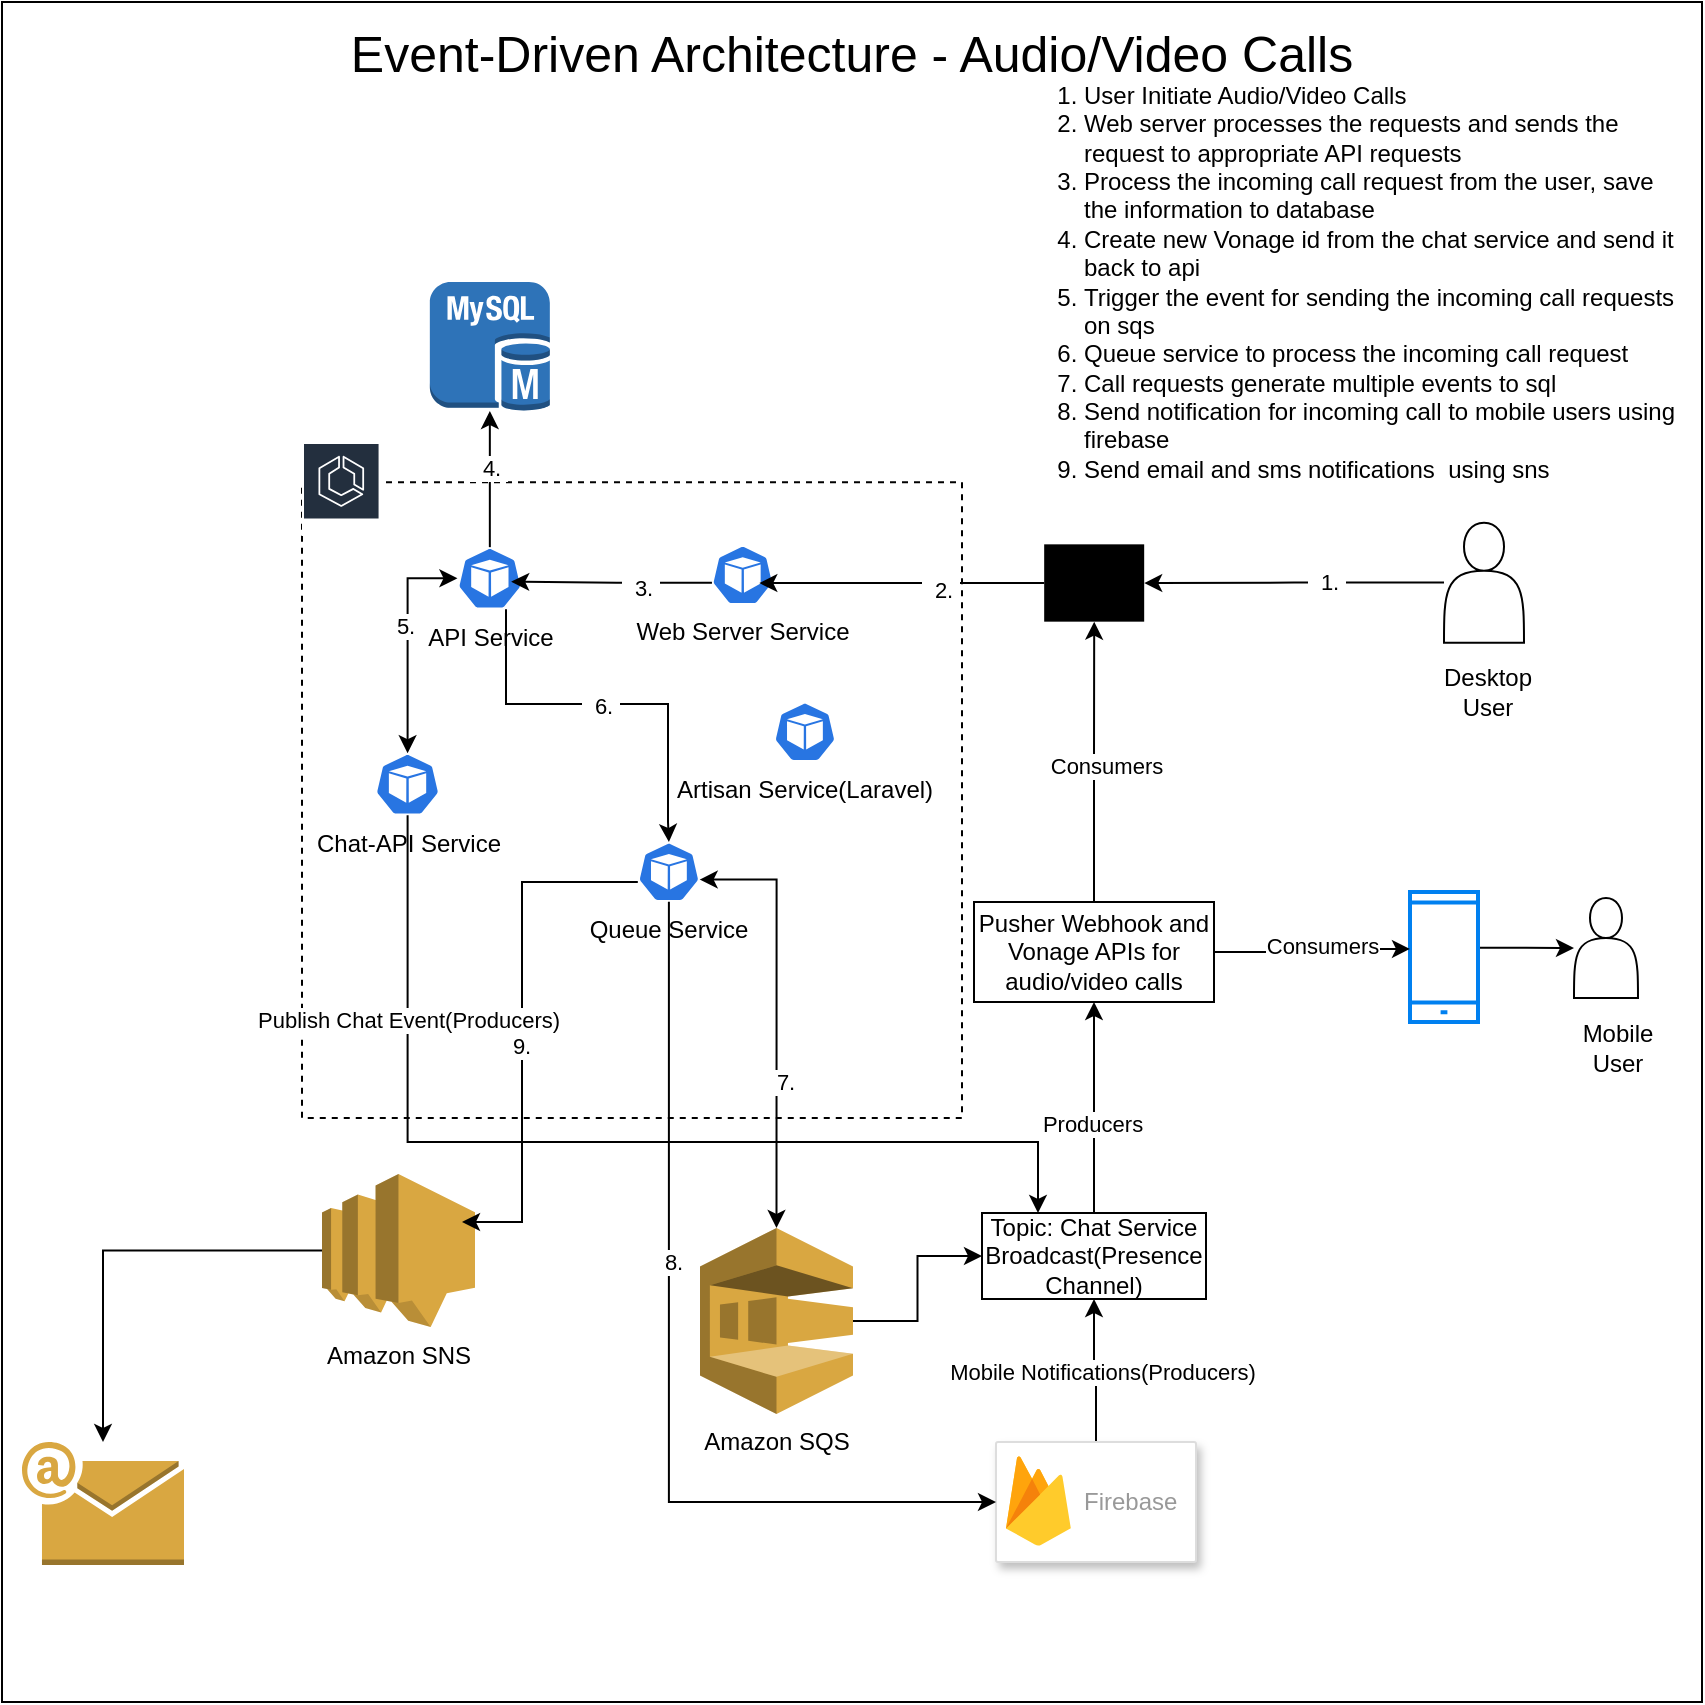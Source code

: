 <mxfile version="26.2.2">
  <diagram name="Page-1" id="_GczGbuA_trtGoe4T5nF">
    <mxGraphModel dx="1354" dy="779" grid="1" gridSize="10" guides="1" tooltips="1" connect="1" arrows="1" fold="1" page="1" pageScale="1" pageWidth="850" pageHeight="1100" math="0" shadow="0">
      <root>
        <mxCell id="0" />
        <mxCell id="1" parent="0" />
        <mxCell id="KD8z_VLSOWN3E_mmizZI-88" value="AWS Cloud" style="sketch=0;outlineConnect=0;gradientColor=none;html=1;whiteSpace=wrap;fontSize=12;fontStyle=0;shape=mxgraph.aws4.group;grIcon=mxgraph.aws4.group_aws_cloud;strokeColor=#858B94;fillColor=none;verticalAlign=top;align=left;spacingLeft=30;fontColor=#858B94;dashed=0;" vertex="1" parent="1">
          <mxGeometry x="110" y="110" width="390" height="590" as="geometry" />
        </mxCell>
        <mxCell id="KD8z_VLSOWN3E_mmizZI-97" value="" style="rounded=0;whiteSpace=wrap;html=1;" vertex="1" parent="1">
          <mxGeometry width="850" height="850" as="geometry" />
        </mxCell>
        <mxCell id="KD8z_VLSOWN3E_mmizZI-5" value="" style="group" vertex="1" connectable="0" parent="1">
          <mxGeometry x="150" y="220" width="330" height="338" as="geometry" />
        </mxCell>
        <mxCell id="KD8z_VLSOWN3E_mmizZI-3" value="" style="rounded=0;whiteSpace=wrap;html=1;dashed=1;" vertex="1" parent="KD8z_VLSOWN3E_mmizZI-5">
          <mxGeometry y="20.12" width="330" height="317.88" as="geometry" />
        </mxCell>
        <mxCell id="KD8z_VLSOWN3E_mmizZI-2" value="" style="sketch=0;outlineConnect=0;fontColor=#232F3E;gradientColor=none;strokeColor=#ffffff;fillColor=#232F3E;dashed=0;verticalLabelPosition=middle;verticalAlign=bottom;align=center;html=1;whiteSpace=wrap;fontSize=10;fontStyle=1;spacing=3;shape=mxgraph.aws4.productIcon;prIcon=mxgraph.aws4.ecs;" vertex="1" parent="KD8z_VLSOWN3E_mmizZI-5">
          <mxGeometry width="39.286" height="46.944" as="geometry" />
        </mxCell>
        <mxCell id="KD8z_VLSOWN3E_mmizZI-40" style="edgeStyle=orthogonalEdgeStyle;rounded=0;orthogonalLoop=1;jettySize=auto;html=1;startArrow=classic;startFill=1;" edge="1" parent="KD8z_VLSOWN3E_mmizZI-5" source="KD8z_VLSOWN3E_mmizZI-14" target="KD8z_VLSOWN3E_mmizZI-39">
          <mxGeometry relative="1" as="geometry" />
        </mxCell>
        <mxCell id="KD8z_VLSOWN3E_mmizZI-57" value="&amp;nbsp; 5.&amp;nbsp;" style="edgeLabel;html=1;align=center;verticalAlign=middle;resizable=0;points=[];" vertex="1" connectable="0" parent="KD8z_VLSOWN3E_mmizZI-40">
          <mxGeometry x="-0.115" y="-3" relative="1" as="geometry">
            <mxPoint y="-1" as="offset" />
          </mxGeometry>
        </mxCell>
        <mxCell id="KD8z_VLSOWN3E_mmizZI-14" value="&lt;span style=&quot;caret-color: rgb(189, 199, 212);&quot;&gt;API Service&lt;/span&gt;" style="aspect=fixed;sketch=0;html=1;dashed=0;whitespace=wrap;verticalLabelPosition=bottom;verticalAlign=top;fillColor=#2875E2;strokeColor=#ffffff;points=[[0.005,0.63,0],[0.1,0.2,0],[0.9,0.2,0],[0.5,0,0],[0.995,0.63,0],[0.72,0.99,0],[0.5,1,0],[0.28,0.99,0]];shape=mxgraph.kubernetes.icon2;prIcon=pod;fontColor=light-dark(#000000,#FFFFFF);" vertex="1" parent="KD8z_VLSOWN3E_mmizZI-5">
          <mxGeometry x="77.723" y="52.578" width="32.391" height="31.098" as="geometry" />
        </mxCell>
        <mxCell id="KD8z_VLSOWN3E_mmizZI-13" value="&lt;span style=&quot;caret-color: rgb(189, 199, 212);&quot;&gt;Web Server Service&lt;/span&gt;" style="aspect=fixed;sketch=0;html=1;dashed=0;whitespace=wrap;verticalLabelPosition=bottom;verticalAlign=top;fillColor=#2875E2;strokeColor=#ffffff;points=[[0.005,0.63,0],[0.1,0.2,0],[0.9,0.2,0],[0.5,0,0],[0.995,0.63,0],[0.72,0.99,0],[0.5,1,0],[0.28,0.99,0]];shape=mxgraph.kubernetes.icon2;prIcon=pod;fontColor=light-dark(#000000,#FFFFFF);" vertex="1" parent="KD8z_VLSOWN3E_mmizZI-5">
          <mxGeometry x="204.822" y="51.576" width="31.098" height="29.854" as="geometry" />
        </mxCell>
        <mxCell id="KD8z_VLSOWN3E_mmizZI-15" value="&lt;span style=&quot;caret-color: rgb(189, 199, 212);&quot;&gt;Artisan Service(Laravel)&lt;/span&gt;" style="aspect=fixed;sketch=0;html=1;dashed=0;whitespace=wrap;verticalLabelPosition=bottom;verticalAlign=top;fillColor=#2875E2;strokeColor=#ffffff;points=[[0.005,0.63,0],[0.1,0.2,0],[0.9,0.2,0],[0.5,0,0],[0.995,0.63,0],[0.72,0.99,0],[0.5,1,0],[0.28,0.99,0]];shape=mxgraph.kubernetes.icon2;prIcon=pod;fontColor=light-dark(#000000,#FFFFFF);" vertex="1" parent="KD8z_VLSOWN3E_mmizZI-5">
          <mxGeometry x="235.921" y="130.003" width="31.098" height="29.854" as="geometry" />
        </mxCell>
        <mxCell id="KD8z_VLSOWN3E_mmizZI-16" value="&lt;span style=&quot;caret-color: rgb(189, 199, 212);&quot;&gt;Queue Service&lt;/span&gt;" style="aspect=fixed;sketch=0;html=1;dashed=0;whitespace=wrap;verticalLabelPosition=bottom;verticalAlign=top;fillColor=#2875E2;strokeColor=#ffffff;points=[[0.005,0.63,0],[0.1,0.2,0],[0.9,0.2,0],[0.5,0,0],[0.995,0.63,0],[0.72,0.99,0],[0.5,1,0],[0.28,0.99,0]];shape=mxgraph.kubernetes.icon2;prIcon=pod;fontColor=light-dark(#000000,#FFFFFF);" vertex="1" parent="KD8z_VLSOWN3E_mmizZI-5">
          <mxGeometry x="167.903" y="200" width="31.098" height="29.854" as="geometry" />
        </mxCell>
        <mxCell id="KD8z_VLSOWN3E_mmizZI-35" style="edgeStyle=orthogonalEdgeStyle;rounded=0;orthogonalLoop=1;jettySize=auto;html=1;exitX=0.005;exitY=0.63;exitDx=0;exitDy=0;exitPerimeter=0;entryX=0.829;entryY=0.555;entryDx=0;entryDy=0;entryPerimeter=0;" edge="1" parent="KD8z_VLSOWN3E_mmizZI-5" source="KD8z_VLSOWN3E_mmizZI-13" target="KD8z_VLSOWN3E_mmizZI-14">
          <mxGeometry relative="1" as="geometry" />
        </mxCell>
        <mxCell id="KD8z_VLSOWN3E_mmizZI-52" value="&amp;nbsp; 3.&amp;nbsp;" style="edgeLabel;html=1;align=center;verticalAlign=middle;resizable=0;points=[];" vertex="1" connectable="0" parent="KD8z_VLSOWN3E_mmizZI-35">
          <mxGeometry x="-0.288" y="2" relative="1" as="geometry">
            <mxPoint as="offset" />
          </mxGeometry>
        </mxCell>
        <mxCell id="KD8z_VLSOWN3E_mmizZI-36" style="edgeStyle=orthogonalEdgeStyle;rounded=0;orthogonalLoop=1;jettySize=auto;html=1;entryX=0.5;entryY=0;entryDx=0;entryDy=0;entryPerimeter=0;" edge="1" parent="KD8z_VLSOWN3E_mmizZI-5" source="KD8z_VLSOWN3E_mmizZI-14" target="KD8z_VLSOWN3E_mmizZI-16">
          <mxGeometry relative="1" as="geometry">
            <mxPoint x="200" y="217" as="targetPoint" />
            <Array as="points">
              <mxPoint x="102" y="131" />
              <mxPoint x="183" y="131" />
              <mxPoint x="183" y="190" />
            </Array>
          </mxGeometry>
        </mxCell>
        <mxCell id="KD8z_VLSOWN3E_mmizZI-53" value="&amp;nbsp; 6.&amp;nbsp;" style="edgeLabel;html=1;align=center;verticalAlign=middle;resizable=0;points=[];" vertex="1" connectable="0" parent="KD8z_VLSOWN3E_mmizZI-36">
          <mxGeometry x="-0.049" y="-1" relative="1" as="geometry">
            <mxPoint as="offset" />
          </mxGeometry>
        </mxCell>
        <mxCell id="KD8z_VLSOWN3E_mmizZI-39" value="&lt;span style=&quot;caret-color: rgb(189, 199, 212);&quot;&gt;Chat-API Service&lt;/span&gt;" style="aspect=fixed;sketch=0;html=1;dashed=0;whitespace=wrap;verticalLabelPosition=bottom;verticalAlign=top;fillColor=#2875E2;strokeColor=#ffffff;points=[[0.005,0.63,0],[0.1,0.2,0],[0.9,0.2,0],[0.5,0,0],[0.995,0.63,0],[0.72,0.99,0],[0.5,1,0],[0.28,0.99,0]];shape=mxgraph.kubernetes.icon2;prIcon=pod;fontColor=light-dark(#000000,#FFFFFF);" vertex="1" parent="KD8z_VLSOWN3E_mmizZI-5">
          <mxGeometry x="36.571" y="155.583" width="32.391" height="31.098" as="geometry" />
        </mxCell>
        <mxCell id="KD8z_VLSOWN3E_mmizZI-107" style="edgeStyle=orthogonalEdgeStyle;rounded=0;orthogonalLoop=1;jettySize=auto;html=1;entryX=0;entryY=0.5;entryDx=0;entryDy=0;" edge="1" parent="1" source="KD8z_VLSOWN3E_mmizZI-20" target="KD8z_VLSOWN3E_mmizZI-106">
          <mxGeometry relative="1" as="geometry" />
        </mxCell>
        <mxCell id="KD8z_VLSOWN3E_mmizZI-20" value="Amazon SQS" style="outlineConnect=0;dashed=0;verticalLabelPosition=bottom;verticalAlign=top;align=center;html=1;shape=mxgraph.aws3.sqs;fillColor=#D9A741;gradientColor=none;" vertex="1" parent="1">
          <mxGeometry x="349" y="613" width="76.5" height="93" as="geometry" />
        </mxCell>
        <mxCell id="KD8z_VLSOWN3E_mmizZI-26" value="" style="group" vertex="1" connectable="0" parent="1">
          <mxGeometry x="778" y="448" width="60" height="90" as="geometry" />
        </mxCell>
        <mxCell id="KD8z_VLSOWN3E_mmizZI-24" value="" style="shape=actor;whiteSpace=wrap;html=1;" vertex="1" parent="KD8z_VLSOWN3E_mmizZI-26">
          <mxGeometry x="8" width="32" height="50" as="geometry" />
        </mxCell>
        <mxCell id="KD8z_VLSOWN3E_mmizZI-25" value="Mobile User" style="text;html=1;align=center;verticalAlign=middle;whiteSpace=wrap;rounded=0;" vertex="1" parent="KD8z_VLSOWN3E_mmizZI-26">
          <mxGeometry y="60" width="60" height="30" as="geometry" />
        </mxCell>
        <mxCell id="KD8z_VLSOWN3E_mmizZI-27" value="" style="group" vertex="1" connectable="0" parent="1">
          <mxGeometry x="713" y="270.34" width="60" height="90" as="geometry" />
        </mxCell>
        <mxCell id="KD8z_VLSOWN3E_mmizZI-22" value="" style="shape=actor;whiteSpace=wrap;html=1;" vertex="1" parent="KD8z_VLSOWN3E_mmizZI-27">
          <mxGeometry x="8" y="-10" width="40" height="60" as="geometry" />
        </mxCell>
        <mxCell id="KD8z_VLSOWN3E_mmizZI-23" value="Desktop User" style="text;html=1;align=center;verticalAlign=middle;whiteSpace=wrap;rounded=0;" vertex="1" parent="KD8z_VLSOWN3E_mmizZI-27">
          <mxGeometry y="60" width="60" height="30" as="geometry" />
        </mxCell>
        <mxCell id="KD8z_VLSOWN3E_mmizZI-28" value="" style="sketch=0;verticalLabelPosition=bottom;sketch=0;aspect=fixed;html=1;verticalAlign=top;strokeColor=none;fillColor=#000000;align=center;outlineConnect=0;pointerEvents=1;shape=mxgraph.citrix2.desktop;" vertex="1" parent="1">
          <mxGeometry x="521.09" y="271.17" width="50" height="38.66" as="geometry" />
        </mxCell>
        <mxCell id="KD8z_VLSOWN3E_mmizZI-29" style="edgeStyle=orthogonalEdgeStyle;rounded=0;orthogonalLoop=1;jettySize=auto;html=1;" edge="1" parent="1" source="KD8z_VLSOWN3E_mmizZI-22" target="KD8z_VLSOWN3E_mmizZI-28">
          <mxGeometry relative="1" as="geometry" />
        </mxCell>
        <mxCell id="KD8z_VLSOWN3E_mmizZI-41" value="&amp;nbsp; 1.&amp;nbsp;" style="edgeLabel;html=1;align=center;verticalAlign=middle;resizable=0;points=[];" vertex="1" connectable="0" parent="KD8z_VLSOWN3E_mmizZI-29">
          <mxGeometry x="-0.201" y="-1" relative="1" as="geometry">
            <mxPoint x="1" as="offset" />
          </mxGeometry>
        </mxCell>
        <mxCell id="KD8z_VLSOWN3E_mmizZI-43" style="edgeStyle=orthogonalEdgeStyle;rounded=0;orthogonalLoop=1;jettySize=auto;html=1;exitX=0.967;exitY=0.429;exitDx=0;exitDy=0;exitPerimeter=0;" edge="1" parent="1" source="KD8z_VLSOWN3E_mmizZI-31" target="KD8z_VLSOWN3E_mmizZI-24">
          <mxGeometry relative="1" as="geometry">
            <mxPoint x="625" y="540.529" as="sourcePoint" />
            <mxPoint x="893" y="685.47" as="targetPoint" />
          </mxGeometry>
        </mxCell>
        <mxCell id="KD8z_VLSOWN3E_mmizZI-31" value="" style="html=1;verticalLabelPosition=bottom;align=center;labelBackgroundColor=#ffffff;verticalAlign=top;strokeWidth=2;strokeColor=#0080F0;shadow=0;dashed=0;shape=mxgraph.ios7.icons.smartphone;" vertex="1" parent="1">
          <mxGeometry x="704" y="445" width="34" height="65" as="geometry" />
        </mxCell>
        <mxCell id="KD8z_VLSOWN3E_mmizZI-37" style="edgeStyle=orthogonalEdgeStyle;rounded=0;orthogonalLoop=1;jettySize=auto;html=1;entryX=0.5;entryY=0;entryDx=0;entryDy=0;entryPerimeter=0;startArrow=classic;startFill=1;exitX=0.995;exitY=0.63;exitDx=0;exitDy=0;exitPerimeter=0;" edge="1" parent="1" source="KD8z_VLSOWN3E_mmizZI-16" target="KD8z_VLSOWN3E_mmizZI-20">
          <mxGeometry relative="1" as="geometry" />
        </mxCell>
        <mxCell id="KD8z_VLSOWN3E_mmizZI-58" value="&amp;nbsp; 7.&amp;nbsp;" style="edgeLabel;html=1;align=center;verticalAlign=middle;resizable=0;points=[];" vertex="1" connectable="0" parent="KD8z_VLSOWN3E_mmizZI-37">
          <mxGeometry x="0.31" y="2" relative="1" as="geometry">
            <mxPoint as="offset" />
          </mxGeometry>
        </mxCell>
        <mxCell id="KD8z_VLSOWN3E_mmizZI-49" style="edgeStyle=orthogonalEdgeStyle;rounded=0;orthogonalLoop=1;jettySize=auto;html=1;entryX=0.766;entryY=0.635;entryDx=0;entryDy=0;entryPerimeter=0;" edge="1" parent="1" source="KD8z_VLSOWN3E_mmizZI-28" target="KD8z_VLSOWN3E_mmizZI-13">
          <mxGeometry relative="1" as="geometry" />
        </mxCell>
        <mxCell id="KD8z_VLSOWN3E_mmizZI-50" value="&amp;nbsp; 2.&amp;nbsp;" style="edgeLabel;html=1;align=center;verticalAlign=middle;resizable=0;points=[];" vertex="1" connectable="0" parent="KD8z_VLSOWN3E_mmizZI-49">
          <mxGeometry x="-0.222" y="3" relative="1" as="geometry">
            <mxPoint x="3" as="offset" />
          </mxGeometry>
        </mxCell>
        <mxCell id="KD8z_VLSOWN3E_mmizZI-54" value="" style="outlineConnect=0;dashed=0;verticalLabelPosition=bottom;verticalAlign=top;align=center;html=1;shape=mxgraph.aws3.mysql_db_instance;fillColor=#2E73B8;gradientColor=none;" vertex="1" parent="1">
          <mxGeometry x="213.92" y="140" width="60" height="64.5" as="geometry" />
        </mxCell>
        <mxCell id="KD8z_VLSOWN3E_mmizZI-55" style="edgeStyle=orthogonalEdgeStyle;rounded=0;orthogonalLoop=1;jettySize=auto;html=1;exitX=0.5;exitY=0;exitDx=0;exitDy=0;exitPerimeter=0;" edge="1" parent="1" source="KD8z_VLSOWN3E_mmizZI-14" target="KD8z_VLSOWN3E_mmizZI-54">
          <mxGeometry relative="1" as="geometry" />
        </mxCell>
        <mxCell id="KD8z_VLSOWN3E_mmizZI-56" value="&amp;nbsp; 4.&amp;nbsp;" style="edgeLabel;html=1;align=center;verticalAlign=middle;resizable=0;points=[];" vertex="1" connectable="0" parent="KD8z_VLSOWN3E_mmizZI-55">
          <mxGeometry x="0.16" y="1" relative="1" as="geometry">
            <mxPoint as="offset" />
          </mxGeometry>
        </mxCell>
        <mxCell id="KD8z_VLSOWN3E_mmizZI-72" style="edgeStyle=orthogonalEdgeStyle;rounded=0;orthogonalLoop=1;jettySize=auto;html=1;" edge="1" parent="1" source="KD8z_VLSOWN3E_mmizZI-59" target="KD8z_VLSOWN3E_mmizZI-71">
          <mxGeometry relative="1" as="geometry" />
        </mxCell>
        <mxCell id="KD8z_VLSOWN3E_mmizZI-59" value="Amazon SNS" style="outlineConnect=0;dashed=0;verticalLabelPosition=bottom;verticalAlign=top;align=center;html=1;shape=mxgraph.aws3.sns;fillColor=#D9A741;gradientColor=none;" vertex="1" parent="1">
          <mxGeometry x="160" y="586" width="76.5" height="76.5" as="geometry" />
        </mxCell>
        <mxCell id="KD8z_VLSOWN3E_mmizZI-108" style="edgeStyle=orthogonalEdgeStyle;rounded=0;orthogonalLoop=1;jettySize=auto;html=1;" edge="1" parent="1" source="KD8z_VLSOWN3E_mmizZI-64" target="KD8z_VLSOWN3E_mmizZI-106">
          <mxGeometry relative="1" as="geometry" />
        </mxCell>
        <mxCell id="KD8z_VLSOWN3E_mmizZI-112" value="Mobile Notifications(Producers)" style="edgeLabel;html=1;align=center;verticalAlign=middle;resizable=0;points=[];" vertex="1" connectable="0" parent="KD8z_VLSOWN3E_mmizZI-108">
          <mxGeometry x="-0.026" y="-3" relative="1" as="geometry">
            <mxPoint as="offset" />
          </mxGeometry>
        </mxCell>
        <mxCell id="KD8z_VLSOWN3E_mmizZI-64" value="" style="strokeColor=#dddddd;shadow=1;strokeWidth=1;rounded=1;absoluteArcSize=1;arcSize=2;" vertex="1" parent="1">
          <mxGeometry x="497" y="720" width="100" height="60" as="geometry" />
        </mxCell>
        <mxCell id="KD8z_VLSOWN3E_mmizZI-65" value="Firebase" style="sketch=0;dashed=0;connectable=0;html=1;fillColor=#5184F3;strokeColor=none;shape=mxgraph.gcp2.firebase;part=1;labelPosition=right;verticalLabelPosition=middle;align=left;verticalAlign=middle;spacingLeft=5;fontColor=#999999;fontSize=12;" vertex="1" parent="KD8z_VLSOWN3E_mmizZI-64">
          <mxGeometry width="32.4" height="45" relative="1" as="geometry">
            <mxPoint x="5" y="7" as="offset" />
          </mxGeometry>
        </mxCell>
        <mxCell id="KD8z_VLSOWN3E_mmizZI-71" value="" style="outlineConnect=0;dashed=0;verticalLabelPosition=bottom;verticalAlign=top;align=center;html=1;shape=mxgraph.aws3.email;fillColor=#D9A741;gradientColor=none;" vertex="1" parent="1">
          <mxGeometry x="10" y="720" width="81" height="61.5" as="geometry" />
        </mxCell>
        <mxCell id="KD8z_VLSOWN3E_mmizZI-79" style="edgeStyle=orthogonalEdgeStyle;rounded=0;orthogonalLoop=1;jettySize=auto;html=1;entryX=0;entryY=0.5;entryDx=0;entryDy=0;" edge="1" parent="1" source="KD8z_VLSOWN3E_mmizZI-16" target="KD8z_VLSOWN3E_mmizZI-64">
          <mxGeometry relative="1" as="geometry">
            <Array as="points">
              <mxPoint x="333" y="750" />
            </Array>
          </mxGeometry>
        </mxCell>
        <mxCell id="KD8z_VLSOWN3E_mmizZI-81" value="&amp;nbsp; 8.&amp;nbsp;" style="edgeLabel;html=1;align=center;verticalAlign=middle;resizable=0;points=[];" vertex="1" connectable="0" parent="KD8z_VLSOWN3E_mmizZI-79">
          <mxGeometry x="-0.822" relative="1" as="geometry">
            <mxPoint y="138" as="offset" />
          </mxGeometry>
        </mxCell>
        <mxCell id="KD8z_VLSOWN3E_mmizZI-80" style="edgeStyle=orthogonalEdgeStyle;rounded=0;orthogonalLoop=1;jettySize=auto;html=1;" edge="1" parent="1" source="KD8z_VLSOWN3E_mmizZI-16">
          <mxGeometry relative="1" as="geometry">
            <mxPoint x="230" y="610" as="targetPoint" />
            <Array as="points">
              <mxPoint x="260" y="440" />
              <mxPoint x="260" y="610" />
            </Array>
          </mxGeometry>
        </mxCell>
        <mxCell id="KD8z_VLSOWN3E_mmizZI-82" value="&amp;nbsp; 9.&amp;nbsp;" style="edgeLabel;html=1;align=center;verticalAlign=middle;resizable=0;points=[];" vertex="1" connectable="0" parent="KD8z_VLSOWN3E_mmizZI-80">
          <mxGeometry x="0.087" y="-2" relative="1" as="geometry">
            <mxPoint as="offset" />
          </mxGeometry>
        </mxCell>
        <mxCell id="KD8z_VLSOWN3E_mmizZI-89" value="&lt;ol&gt;&lt;li style=&quot;text-align: left;&quot;&gt;User Initiate Audio/Video Calls&lt;br&gt;&lt;/li&gt;&lt;li style=&quot;text-align: left;&quot;&gt;Web server processes the requests and sends the request to appropriate API requests&lt;br&gt;&lt;/li&gt;&lt;li style=&quot;text-align: left;&quot;&gt;Process the incoming call request from the user, save the information to database&lt;br&gt;&lt;/li&gt;&lt;li style=&quot;text-align: left;&quot;&gt;Create new Vonage id from the chat service and send it back to api&lt;br&gt;&lt;/li&gt;&lt;li style=&quot;text-align: left;&quot;&gt;Trigger the event for sending the incoming call requests on sqs&lt;br&gt;&lt;/li&gt;&lt;li style=&quot;text-align: left;&quot;&gt;Queue service to process the incoming call request&amp;nbsp;&lt;br&gt;&lt;/li&gt;&lt;li style=&quot;text-align: left;&quot;&gt;Call requests generate multiple events to sql&lt;br&gt;&lt;/li&gt;&lt;li style=&quot;text-align: left;&quot;&gt;Send notification for incoming call to mobile users using firebase&lt;br&gt;&lt;/li&gt;&lt;li style=&quot;text-align: left;&quot;&gt;Send email and sms notifications &amp;nbsp;using sns&lt;/li&gt;&lt;/ol&gt;" style="text;html=1;align=center;verticalAlign=middle;whiteSpace=wrap;rounded=0;" vertex="1" parent="1">
          <mxGeometry x="500" y="10" width="340" height="260" as="geometry" />
        </mxCell>
        <mxCell id="KD8z_VLSOWN3E_mmizZI-116" style="edgeStyle=orthogonalEdgeStyle;rounded=0;orthogonalLoop=1;jettySize=auto;html=1;" edge="1" parent="1" source="KD8z_VLSOWN3E_mmizZI-101" target="KD8z_VLSOWN3E_mmizZI-28">
          <mxGeometry relative="1" as="geometry" />
        </mxCell>
        <mxCell id="KD8z_VLSOWN3E_mmizZI-119" value="Consumers" style="edgeLabel;html=1;align=center;verticalAlign=middle;resizable=0;points=[];" vertex="1" connectable="0" parent="KD8z_VLSOWN3E_mmizZI-116">
          <mxGeometry x="-0.006" y="-3" relative="1" as="geometry">
            <mxPoint x="3" y="1" as="offset" />
          </mxGeometry>
        </mxCell>
        <mxCell id="KD8z_VLSOWN3E_mmizZI-101" value="Pusher Webhook and Vonage APIs for audio/video calls" style="rounded=0;whiteSpace=wrap;html=1;" vertex="1" parent="1">
          <mxGeometry x="486" y="450" width="120" height="50" as="geometry" />
        </mxCell>
        <mxCell id="KD8z_VLSOWN3E_mmizZI-115" style="edgeStyle=orthogonalEdgeStyle;rounded=0;orthogonalLoop=1;jettySize=auto;html=1;entryX=0.5;entryY=1;entryDx=0;entryDy=0;" edge="1" parent="1" source="KD8z_VLSOWN3E_mmizZI-106" target="KD8z_VLSOWN3E_mmizZI-101">
          <mxGeometry relative="1" as="geometry" />
        </mxCell>
        <mxCell id="KD8z_VLSOWN3E_mmizZI-118" value="Producers" style="edgeLabel;html=1;align=center;verticalAlign=middle;resizable=0;points=[];" vertex="1" connectable="0" parent="KD8z_VLSOWN3E_mmizZI-115">
          <mxGeometry x="-0.15" y="1" relative="1" as="geometry">
            <mxPoint as="offset" />
          </mxGeometry>
        </mxCell>
        <mxCell id="KD8z_VLSOWN3E_mmizZI-106" value="Topic: Chat Service Broadcast(Presence Channel)" style="rounded=0;whiteSpace=wrap;html=1;" vertex="1" parent="1">
          <mxGeometry x="490" y="605.5" width="112" height="43" as="geometry" />
        </mxCell>
        <mxCell id="KD8z_VLSOWN3E_mmizZI-117" style="edgeStyle=orthogonalEdgeStyle;rounded=0;orthogonalLoop=1;jettySize=auto;html=1;entryX=0;entryY=0.438;entryDx=0;entryDy=0;entryPerimeter=0;" edge="1" parent="1" source="KD8z_VLSOWN3E_mmizZI-101" target="KD8z_VLSOWN3E_mmizZI-31">
          <mxGeometry relative="1" as="geometry" />
        </mxCell>
        <mxCell id="KD8z_VLSOWN3E_mmizZI-120" value="Consumers" style="edgeLabel;html=1;align=center;verticalAlign=middle;resizable=0;points=[];" vertex="1" connectable="0" parent="KD8z_VLSOWN3E_mmizZI-117">
          <mxGeometry x="0.109" y="2" relative="1" as="geometry">
            <mxPoint as="offset" />
          </mxGeometry>
        </mxCell>
        <mxCell id="KD8z_VLSOWN3E_mmizZI-122" style="edgeStyle=orthogonalEdgeStyle;rounded=0;orthogonalLoop=1;jettySize=auto;html=1;entryX=0.25;entryY=0;entryDx=0;entryDy=0;" edge="1" parent="1" source="KD8z_VLSOWN3E_mmizZI-39" target="KD8z_VLSOWN3E_mmizZI-106">
          <mxGeometry relative="1" as="geometry">
            <Array as="points">
              <mxPoint x="203" y="570" />
              <mxPoint x="518" y="570" />
            </Array>
          </mxGeometry>
        </mxCell>
        <mxCell id="KD8z_VLSOWN3E_mmizZI-123" value="Publish Chat Event(Producers)" style="edgeLabel;html=1;align=center;verticalAlign=middle;resizable=0;points=[];" vertex="1" connectable="0" parent="KD8z_VLSOWN3E_mmizZI-122">
          <mxGeometry x="-0.604" relative="1" as="geometry">
            <mxPoint as="offset" />
          </mxGeometry>
        </mxCell>
        <mxCell id="KD8z_VLSOWN3E_mmizZI-125" value="Event-Driven Architecture - Audio/Video Calls" style="text;html=1;align=center;verticalAlign=middle;whiteSpace=wrap;rounded=0;fontSize=25;" vertex="1" parent="1">
          <mxGeometry x="10" y="10" width="830" height="30" as="geometry" />
        </mxCell>
      </root>
    </mxGraphModel>
  </diagram>
</mxfile>

